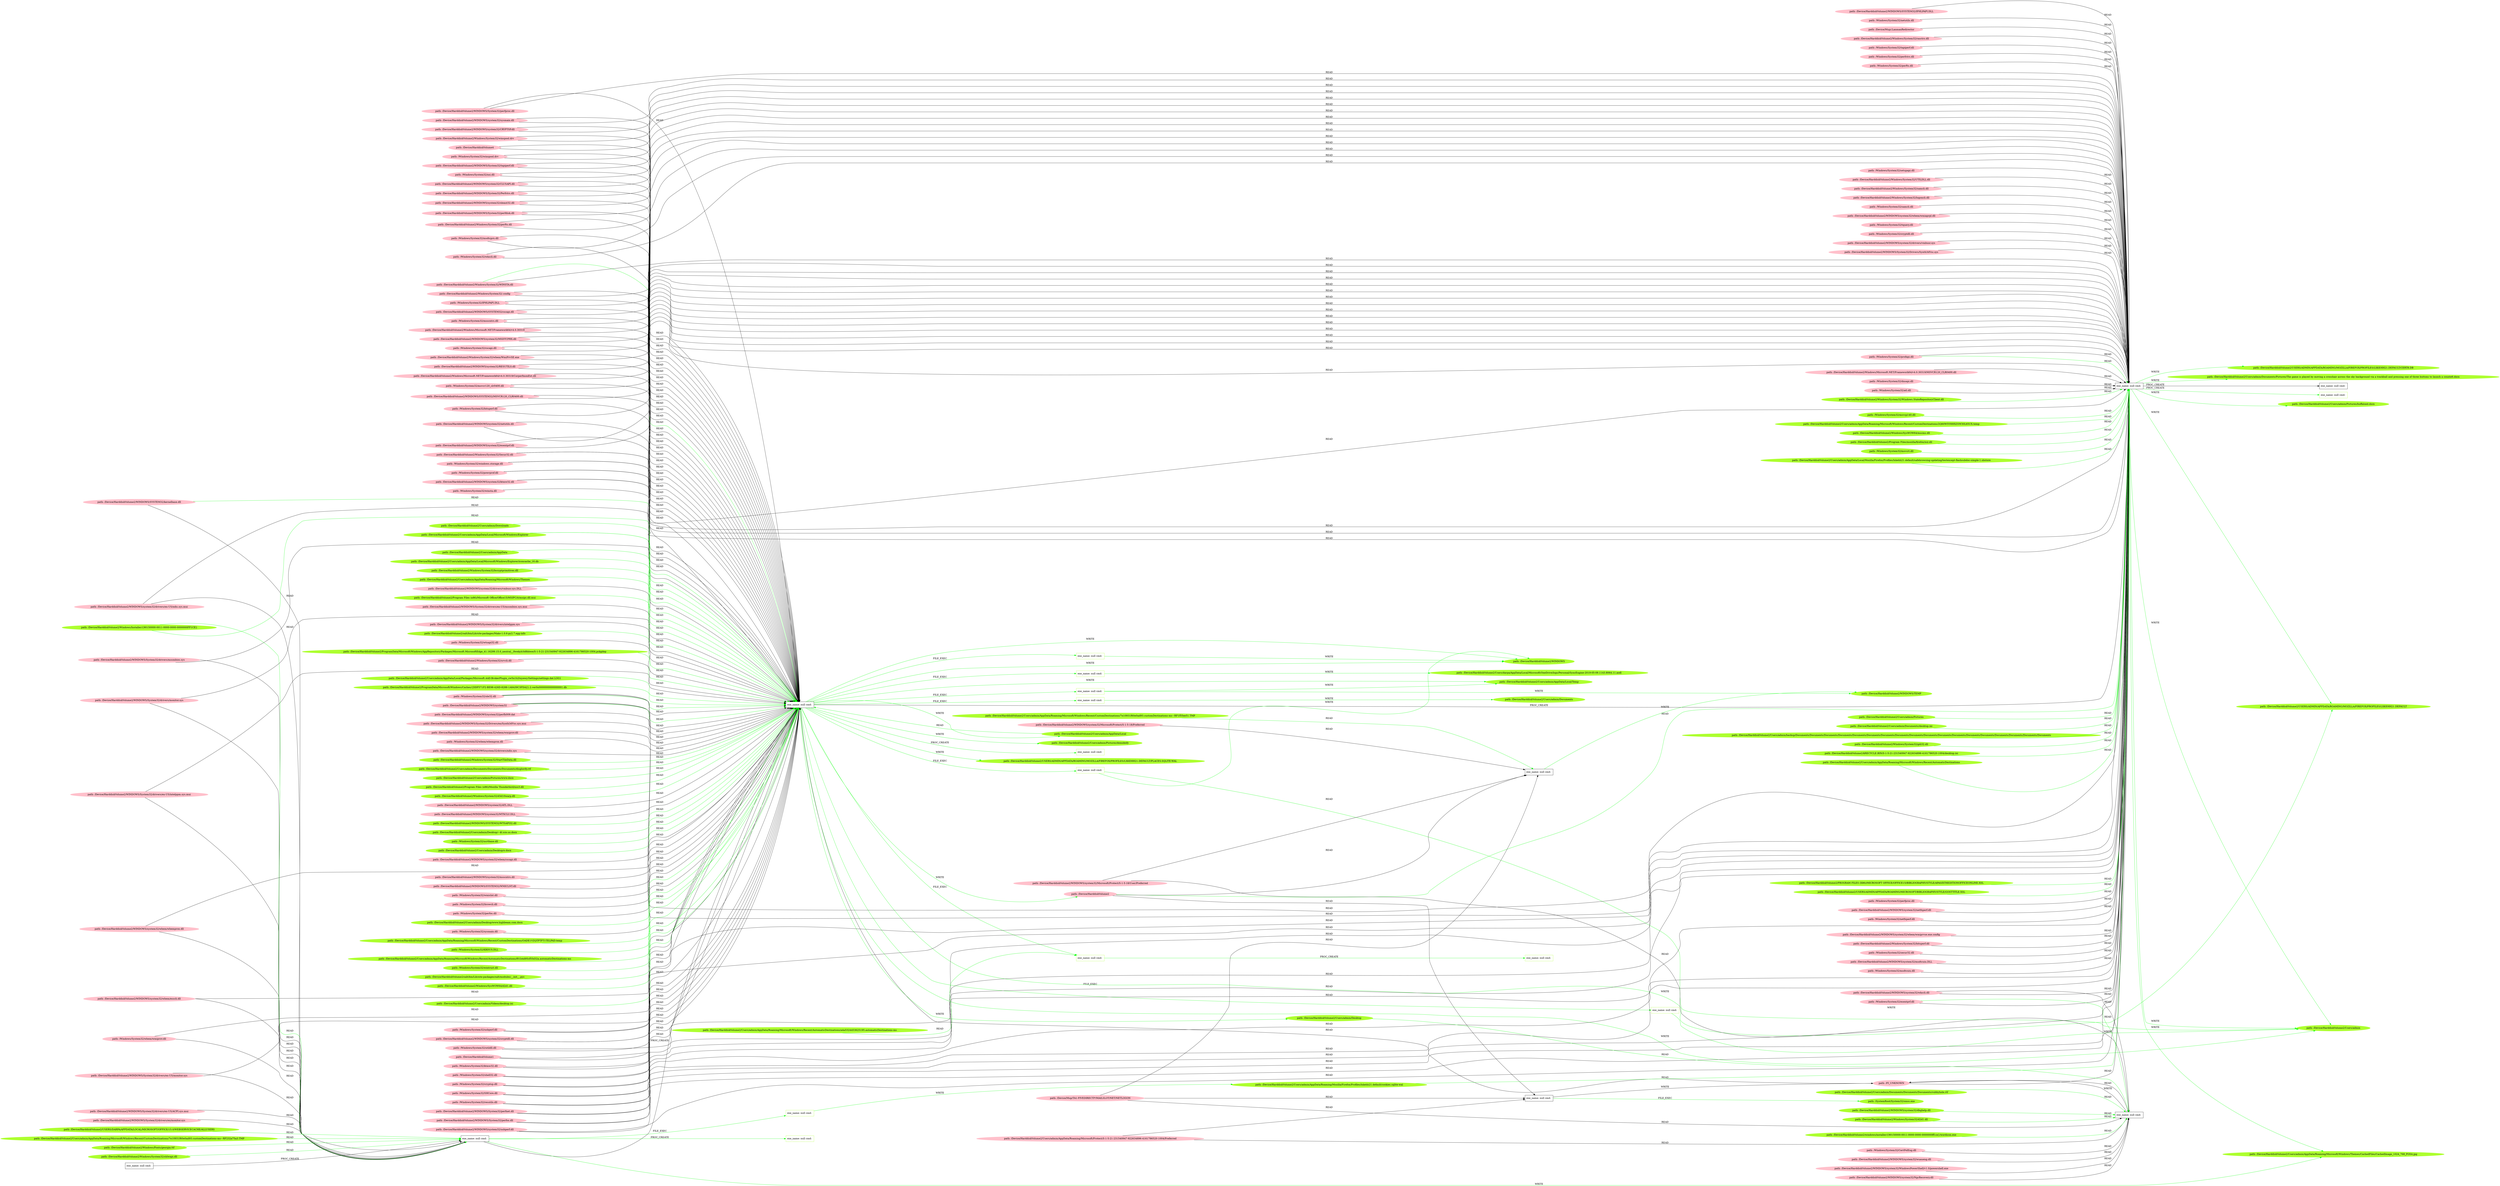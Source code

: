 digraph {
	rankdir=LR
	144 [label="exe_name: null cmd: " color=black shape=box style=solid]
	429 [label="exe_name: null cmd: " color=greenyellow shape=box style=solid]
	144 -> 429 [label=FILE_EXEC color=green]
	28 [label="exe_name: null cmd: " color=black shape=box style=solid]
	435 [label="exe_name: null cmd: " color=greenyellow shape=box style=solid]
	28 -> 435 [label=FILE_EXEC color=green]
	28 [label="exe_name: null cmd: " color=black shape=box style=solid]
	438 [label="exe_name: null cmd: " color=greenyellow shape=box style=solid]
	28 -> 438 [label=FILE_EXEC color=green]
	28 [label="exe_name: null cmd: " color=black shape=box style=solid]
	459 [label="exe_name: null cmd: " color=greenyellow shape=box style=solid]
	28 -> 459 [label=FILE_EXEC color=green]
	28 [label="exe_name: null cmd: " color=black shape=box style=solid]
	462 [label="exe_name: null cmd: " color=greenyellow shape=box style=solid]
	28 -> 462 [label=FILE_EXEC color=green]
	28 [label="exe_name: null cmd: " color=black shape=box style=solid]
	466 [label="exe_name: null cmd: " color=greenyellow shape=box style=solid]
	28 -> 466 [label=FILE_EXEC color=green]
	28 [label="exe_name: null cmd: " color=black shape=box style=solid]
	480 [label="exe_name: null cmd: " color=greenyellow shape=box style=solid]
	28 -> 480 [label=FILE_EXEC color=green]
	28 [label="exe_name: null cmd: " color=black shape=box style=solid]
	495 [label="exe_name: null cmd: " color=greenyellow shape=box style=solid]
	28 -> 495 [label=FILE_EXEC color=green]
	366 [label="path: /Device/HarddiskVolume2" color=pink shape=oval style=filled]
	0 [label="exe_name: null cmd: " color=black shape=box style=solid]
	366 -> 0 [label=READ color=green]
	144 [label="exe_name: null cmd: " color=black shape=box style=solid]
	431 [label="path: /Device/HarddiskVolume2/Users/admin/AppData/Roaming/Microsoft/Windows/Themes/CachedFiles/CachedImage_1024_768_POS4.jpg" color=greenyellow shape=oval style=filled]
	144 -> 431 [label=WRITE color=green]
	473 [label="path: /Device/HarddiskVolume2/Users/admin/Videos/desktop.ini" color=greenyellow shape=oval style=filled]
	28 [label="exe_name: null cmd: " color=black shape=box style=solid]
	473 -> 28 [label=READ color=green]
	516 [label="path: /Device/HarddiskVolume2/Users/admin/Pictures" color=greenyellow shape=oval style=filled]
	0 [label="exe_name: null cmd: " color=black shape=box style=solid]
	516 -> 0 [label=READ color=green]
	504 [label="path: /Device/HarddiskVolume2/Users/admin/Documents/desktop.ini" color=greenyellow shape=oval style=filled]
	0 [label="exe_name: null cmd: " color=black shape=box style=solid]
	504 -> 0 [label=READ color=green]
	366 [label="path: /Device/HarddiskVolume2" color=pink shape=oval style=filled]
	129 [label="exe_name: null cmd: " color=black shape=box style=solid]
	366 -> 129 [label=READ color=black]
	432 [label="path: /Device/HarddiskVolume2/Windows/System32/shlwapi.dll" color=greenyellow shape=oval style=filled]
	144 [label="exe_name: null cmd: " color=black shape=box style=solid]
	432 -> 144 [label=READ color=green]
	421 [label="path: /Device/HarddiskVolume2/WINDOWS/system32/dbghelp.dll" color=greenyellow shape=oval style=filled]
	139 [label="exe_name: null cmd: " color=black shape=box style=solid]
	421 -> 139 [label=READ color=green]
	55 [label="exe_name: null cmd: " color=black shape=box style=solid]
	144 [label="exe_name: null cmd: " color=black shape=box style=solid]
	55 -> 144 [label=PROC_CREATE color=black]
	346 [label="path: /Device/HarddiskVolume2/WINDOWS/system32/Microsoft/Protect/S-1-5-18/User/Preferred" color=pink shape=oval style=filled]
	139 [label="exe_name: null cmd: " color=black shape=box style=solid]
	346 -> 139 [label=READ color=black]
	181 [label="path: /Windows/System32/wbem/wmiprov.dll" color=pink shape=oval style=filled]
	144 [label="exe_name: null cmd: " color=black shape=box style=solid]
	181 -> 144 [label=READ color=black]
	187 [label="path: /Device/HarddiskVolume2/WINDOWS/system32/wbem/wbemprox.dll" color=pink shape=oval style=filled]
	144 [label="exe_name: null cmd: " color=black shape=box style=solid]
	187 -> 144 [label=READ color=black]
	282 [label="path: /Device/HarddiskVolume2/WINDOWS/SYSTEM32/kernelbase.dll" color=pink shape=oval style=filled]
	144 [label="exe_name: null cmd: " color=black shape=box style=solid]
	282 -> 144 [label=READ color=black]
	251 [label="path: /Device/HarddiskVolume2/WINDOWS/System32/drivers/en-US/ACPI.sys.mui" color=pink shape=oval style=filled]
	144 [label="exe_name: null cmd: " color=black shape=box style=solid]
	251 -> 144 [label=READ color=black]
	257 [label="path: /Device/HarddiskVolume2/WINDOWS/System32/drivers/mssmbios.sys" color=pink shape=oval style=filled]
	144 [label="exe_name: null cmd: " color=black shape=box style=solid]
	257 -> 144 [label=READ color=black]
	405 [label="path: /Device/HarddiskVolume2/WINDOWS/system32/drivers/en-US/ndis.sys.mui" color=pink shape=oval style=filled]
	144 [label="exe_name: null cmd: " color=black shape=box style=solid]
	405 -> 144 [label=READ color=black]
	247 [label="path: /Device/HarddiskVolume2/WINDOWS/System32/drivers/en-US/intelppm.sys.mui" color=pink shape=oval style=filled]
	144 [label="exe_name: null cmd: " color=black shape=box style=solid]
	247 -> 144 [label=READ color=black]
	225 [label="path: /Device/HarddiskVolume2/WINDOWS/System32/drivers/en-US/monitor.sys" color=pink shape=oval style=filled]
	144 [label="exe_name: null cmd: " color=black shape=box style=solid]
	225 -> 144 [label=READ color=black]
	233 [label="path: /Device/HarddiskVolume2/WINDOWS/System32/drivers/en/monitor.sys" color=pink shape=oval style=filled]
	144 [label="exe_name: null cmd: " color=black shape=box style=solid]
	233 -> 144 [label=READ color=black]
	392 [label="path: /Device/HarddiskVolume2/WINDOWS/System32/drivers/monitor.sys" color=pink shape=oval style=filled]
	144 [label="exe_name: null cmd: " color=black shape=box style=solid]
	392 -> 144 [label=READ color=black]
	476 [label="path: /Device/HarddiskVolume2/Users/admin/Downloads" color=greenyellow shape=oval style=filled]
	28 [label="exe_name: null cmd: " color=black shape=box style=solid]
	476 -> 28 [label=READ color=green]
	503 [label="path: /Device/HarddiskVolume2/Users/admin/backup/Documents/Documents/Documents/Documents/Documents/Documents/Documents/Documents/Documents/Documents/Documents/Documents/Documents/Documents/Documents/Documents/Documents/Documents" color=greenyellow shape=oval style=filled]
	0 [label="exe_name: null cmd: " color=black shape=box style=solid]
	503 -> 0 [label=READ color=green]
	346 [label="path: /Device/HarddiskVolume2/WINDOWS/system32/Microsoft/Protect/S-1-5-18/User/Preferred" color=pink shape=oval style=filled]
	142 [label="exe_name: null cmd: " color=black shape=box style=solid]
	346 -> 142 [label=READ color=black]
	498 [label="path: /Device/HarddiskVolume2/Windows/System32/gdi32.dll" color=greenyellow shape=oval style=filled]
	0 [label="exe_name: null cmd: " color=black shape=box style=solid]
	498 -> 0 [label=READ color=green]
	310 [label="path: /Device/HarddiskVolume2/Windows/System32/WINSTA.dll" color=pink shape=oval style=filled]
	28 [label="exe_name: null cmd: " color=black shape=box style=solid]
	310 -> 28 [label=READ color=green]
	479 [label="path: /Device/HarddiskVolume2/Users/admin/AppData/Local/Microsoft/Windows/Explorer" color=greenyellow shape=oval style=filled]
	28 [label="exe_name: null cmd: " color=black shape=box style=solid]
	479 -> 28 [label=READ color=green]
	54 [label="path: /Device/HarddiskVolume2/WINDOWS/system32/Microsoft/Protect/S-1-5-18/Preferred" color=pink shape=oval style=filled]
	142 [label="exe_name: null cmd: " color=black shape=box style=solid]
	54 -> 142 [label=READ color=black]
	399 [label="path: /Device/HarddiskVolume2/WINDOWS/system32/wbem/esscli.dll" color=pink shape=oval style=filled]
	144 [label="exe_name: null cmd: " color=black shape=box style=solid]
	399 -> 144 [label=READ color=black]
	340 [label="path: /Device/HarddiskVolume2/Users/admin/AppData/Roaming/Microsoft/Protect/S-1-5-21-231540947-922634896-4161786520-1004/Preferred" color=pink shape=oval style=filled]
	139 [label="exe_name: null cmd: " color=black shape=box style=solid]
	340 -> 139 [label=READ color=black]
	442 [label="path: /Device/HarddiskVolume2/Users/admin/AppData/Local" color=greenyellow shape=oval style=filled]
	28 [label="exe_name: null cmd: " color=black shape=box style=solid]
	442 -> 28 [label=READ color=green]
	487 [label="path: /Device/HarddiskVolume2/Users/admin/AppData" color=greenyellow shape=oval style=filled]
	28 [label="exe_name: null cmd: " color=black shape=box style=solid]
	487 -> 28 [label=READ color=green]
	51 [label="path: /Windows/System32/CertPolEng.dll" color=pink shape=oval style=filled]
	139 [label="exe_name: null cmd: " color=black shape=box style=solid]
	51 -> 139 [label=READ color=black]
	36 [label="path: /Device/HarddiskVolume2/WINDOWS/system32/wuaueng.dll" color=pink shape=oval style=filled]
	139 [label="exe_name: null cmd: " color=black shape=box style=solid]
	36 -> 139 [label=READ color=black]
	83 [label="path: /Device/HarddiskVolume2/WINDOWS/system32/WindowsPowerShell/v1.0/powershell.exe" color=pink shape=oval style=filled]
	139 [label="exe_name: null cmd: " color=black shape=box style=solid]
	83 -> 139 [label=READ color=black]
	33 [label="path: /Device/HarddiskVolume2/WINDOWS/system32/NgcRecovery.dll" color=pink shape=oval style=filled]
	139 [label="exe_name: null cmd: " color=black shape=box style=solid]
	33 -> 139 [label=READ color=black]
	394 [label="path: /Device/HarddiskVolume2/WINDOWS/system32/wkscli.dll" color=pink shape=oval style=filled]
	139 [label="exe_name: null cmd: " color=black shape=box style=solid]
	394 -> 139 [label=READ color=black]
	139 [label="exe_name: null cmd: " color=black shape=box style=solid]
	359 [label="path: /FI_UNKNOWN" color=pink shape=oval style=filled]
	139 -> 359 [label=WRITE color=black]
	354 [label="path: /Device/Mup/TA1-FIVEDIRECTI*/MAILSLOT/NET/NETLOGON" color=pink shape=oval style=filled]
	139 [label="exe_name: null cmd: " color=black shape=box style=solid]
	354 -> 139 [label=READ color=black]
	479 [label="path: /Device/HarddiskVolume2/Users/admin/AppData/Local/Microsoft/Windows/Explorer" color=greenyellow shape=oval style=filled]
	28 [label="exe_name: null cmd: " color=black shape=box style=solid]
	479 -> 28 [label=READ color=green]
	475 [label="path: /Device/HarddiskVolume2/Users/admin/AppData/Local/Microsoft/Windows/Explorer/iconcache_16.db" color=greenyellow shape=oval style=filled]
	28 [label="exe_name: null cmd: " color=black shape=box style=solid]
	475 -> 28 [label=READ color=green]
	359 [label="path: /FI_UNKNOWN" color=pink shape=oval style=filled]
	139 [label="exe_name: null cmd: " color=black shape=box style=solid]
	359 -> 139 [label=READ color=black]
	448 [label="path: /Device/HarddiskVolume2/Windows/System32/bcryptprimitives.dll" color=greenyellow shape=oval style=filled]
	28 [label="exe_name: null cmd: " color=black shape=box style=solid]
	448 -> 28 [label=READ color=green]
	144 [label="exe_name: null cmd: " color=black shape=box style=solid]
	28 [label="exe_name: null cmd: " color=black shape=box style=solid]
	144 -> 28 [label=PROC_CREATE color=black]
	366 [label="path: /Device/HarddiskVolume2" color=pink shape=oval style=filled]
	142 [label="exe_name: null cmd: " color=black shape=box style=solid]
	366 -> 142 [label=READ color=black]
	509 [label="path: /Device/HarddiskVolume2/$RECYCLE.BIN/S-1-5-21-231540947-922634896-4161786520-1004/desktop.ini" color=greenyellow shape=oval style=filled]
	0 [label="exe_name: null cmd: " color=black shape=box style=solid]
	509 -> 0 [label=READ color=green]
	340 [label="path: /Device/HarddiskVolume2/Users/admin/AppData/Roaming/Microsoft/Protect/S-1-5-21-231540947-922634896-4161786520-1004/Preferred" color=pink shape=oval style=filled]
	129 [label="exe_name: null cmd: " color=black shape=box style=solid]
	340 -> 129 [label=READ color=black]
	282 [label="path: /Device/HarddiskVolume2/WINDOWS/SYSTEM32/kernelbase.dll" color=pink shape=oval style=filled]
	28 [label="exe_name: null cmd: " color=black shape=box style=solid]
	282 -> 28 [label=READ color=green]
	455 [label="path: /Device/HarddiskVolume2/Users/admin/AppData/Roaming/Microsoft/Windows/Themes" color=greenyellow shape=oval style=filled]
	28 [label="exe_name: null cmd: " color=black shape=box style=solid]
	455 -> 28 [label=READ color=green]
	510 [label="path: /Device/HarddiskVolume2/Users/admin/AppData/Roaming/Microsoft/Windows/Recent/AutomaticDestinations" color=greenyellow shape=oval style=filled]
	0 [label="exe_name: null cmd: " color=black shape=box style=solid]
	510 -> 0 [label=READ color=green]
	0 [label="exe_name: null cmd: " color=black shape=box style=solid]
	431 [label="path: /Device/HarddiskVolume2/Users/admin/AppData/Roaming/Microsoft/Windows/Themes/CachedFiles/CachedImage_1024_768_POS4.jpg" color=greenyellow shape=oval style=filled]
	0 -> 431 [label=WRITE color=green]
	354 [label="path: /Device/Mup/TA1-FIVEDIRECTI*/MAILSLOT/NET/NETLOGON" color=pink shape=oval style=filled]
	142 [label="exe_name: null cmd: " color=black shape=box style=solid]
	354 -> 142 [label=READ color=black]
	171 [label="path: /Device/HarddiskVolume2/WINDOWS/system32/drivers/vmbusr.sys.DLL" color=pink shape=oval style=filled]
	28 [label="exe_name: null cmd: " color=black shape=box style=solid]
	171 -> 28 [label=READ color=black]
	197 [label="path: /Device/HarddiskVolume2/WINDOWS/system32" color=pink shape=oval style=filled]
	28 [label="exe_name: null cmd: " color=black shape=box style=solid]
	197 -> 28 [label=READ color=black]
	204 [label="path: /Device/HarddiskVolume2/WINDOWS/system32/perfh009.dat" color=pink shape=oval style=filled]
	28 [label="exe_name: null cmd: " color=black shape=box style=solid]
	204 -> 28 [label=READ color=black]
	333 [label="path: /Device/HarddiskVolume2/WINDOWS/System32/Drivers/en/Synth3dVsc.sys.mui" color=pink shape=oval style=filled]
	28 [label="exe_name: null cmd: " color=black shape=box style=solid]
	333 -> 28 [label=READ color=black]
	375 [label="path: /Device/HarddiskVolume2/Windows/System32/.config" color=pink shape=oval style=filled]
	28 [label="exe_name: null cmd: " color=black shape=box style=solid]
	375 -> 28 [label=READ color=black]
	211 [label="path: /Device/HarddiskVolume2/Windows/Microsoft.NET/Framework64/v4.0.30319" color=pink shape=oval style=filled]
	28 [label="exe_name: null cmd: " color=black shape=box style=solid]
	211 -> 28 [label=READ color=black]
	312 [label="path: /Device/HarddiskVolume2/Windows/System32/wbem/WmiPrvSE.exe" color=pink shape=oval style=filled]
	28 [label="exe_name: null cmd: " color=black shape=box style=solid]
	312 -> 28 [label=READ color=black]
	288 [label="path: /Device/HarddiskVolume2/Windows/Microsoft.NET/Framework64/v4.0.30319/CorperfmonExt.dll" color=pink shape=oval style=filled]
	28 [label="exe_name: null cmd: " color=black shape=box style=solid]
	288 -> 28 [label=READ color=black]
	195 [label="path: /Windows/System32/msvcr120_clr0400.dll" color=pink shape=oval style=filled]
	28 [label="exe_name: null cmd: " color=black shape=box style=solid]
	195 -> 28 [label=READ color=black]
	269 [label="path: /Device/HarddiskVolume2/WINDOWS/SYSTEM32/MSVCR120_CLR0400.dll" color=pink shape=oval style=filled]
	28 [label="exe_name: null cmd: " color=black shape=box style=solid]
	269 -> 28 [label=READ color=black]
	122 [label="path: /Windows/System32/wtsapi32.dll" color=pink shape=oval style=filled]
	28 [label="exe_name: null cmd: " color=black shape=box style=solid]
	122 -> 28 [label=READ color=black]
	167 [label="path: /Windows/System32/bitsperf.dll" color=pink shape=oval style=filled]
	28 [label="exe_name: null cmd: " color=black shape=box style=solid]
	167 -> 28 [label=READ color=black]
	306 [label="path: /Device/HarddiskVolume2/WINDOWS/system32/esentprf.dll" color=pink shape=oval style=filled]
	28 [label="exe_name: null cmd: " color=black shape=box style=solid]
	306 -> 28 [label=READ color=black]
	191 [label="path: /Device/HarddiskVolume2/Windows/System32/Secur32.dll" color=pink shape=oval style=filled]
	28 [label="exe_name: null cmd: " color=black shape=box style=solid]
	191 -> 28 [label=READ color=black]
	163 [label="path: /Windows/System32/windows.storage.dll" color=pink shape=oval style=filled]
	28 [label="exe_name: null cmd: " color=black shape=box style=solid]
	163 -> 28 [label=READ color=black]
	169 [label="path: /Windows/System32/powrprof.dll" color=pink shape=oval style=filled]
	28 [label="exe_name: null cmd: " color=black shape=box style=solid]
	169 -> 28 [label=READ color=black]
	284 [label="path: /Windows/System32/ole32.dll" color=pink shape=oval style=filled]
	28 [label="exe_name: null cmd: " color=black shape=box style=solid]
	284 -> 28 [label=READ color=green]
	284 [label="path: /Windows/System32/ole32.dll" color=pink shape=oval style=filled]
	28 [label="exe_name: null cmd: " color=black shape=box style=solid]
	284 -> 28 [label=READ color=black]
	316 [label="path: /Windows/System32/shell32.dll" color=pink shape=oval style=filled]
	28 [label="exe_name: null cmd: " color=black shape=box style=solid]
	316 -> 28 [label=READ color=black]
	328 [label="path: /Windows/System32/SHCore.dll" color=pink shape=oval style=filled]
	28 [label="exe_name: null cmd: " color=black shape=box style=solid]
	328 -> 28 [label=READ color=black]
	231 [label="path: /Windows/System32/nsi.dll" color=pink shape=oval style=filled]
	28 [label="exe_name: null cmd: " color=black shape=box style=solid]
	231 -> 28 [label=READ color=black]
	153 [label="path: /Windows/System32/msdtcprx.dll" color=pink shape=oval style=filled]
	28 [label="exe_name: null cmd: " color=black shape=box style=solid]
	153 -> 28 [label=READ color=black]
	205 [label="path: /Device/HarddiskVolume2/WINDOWS/system32/MSDTCPRX.dll" color=pink shape=oval style=filled]
	28 [label="exe_name: null cmd: " color=black shape=box style=solid]
	205 -> 28 [label=READ color=black]
	229 [label="path: /Device/HarddiskVolume2/WINDOWS/system32/ATL.DLL" color=pink shape=oval style=filled]
	28 [label="exe_name: null cmd: " color=black shape=box style=solid]
	229 -> 28 [label=READ color=black]
	199 [label="path: /Device/HarddiskVolume2/WINDOWS/system32/MTXCLU.DLL" color=pink shape=oval style=filled]
	28 [label="exe_name: null cmd: " color=black shape=box style=solid]
	199 -> 28 [label=READ color=black]
	302 [label="path: /Device/HarddiskVolume2/WINDOWS/system32/CLUSAPI.dll" color=pink shape=oval style=filled]
	28 [label="exe_name: null cmd: " color=black shape=box style=solid]
	302 -> 28 [label=READ color=black]
	201 [label="path: /Device/HarddiskVolume2/WINDOWS/system32/RESUTILS.dll" color=pink shape=oval style=filled]
	28 [label="exe_name: null cmd: " color=black shape=box style=solid]
	201 -> 28 [label=READ color=black]
	217 [label="path: /Device/HarddiskVolume2/WINDOWS/system32/ktmw32.dll" color=pink shape=oval style=filled]
	28 [label="exe_name: null cmd: " color=black shape=box style=solid]
	217 -> 28 [label=READ color=black]
	219 [label="path: /Windows/System32/resutils.dll" color=pink shape=oval style=filled]
	28 [label="exe_name: null cmd: " color=black shape=box style=solid]
	219 -> 28 [label=READ color=black]
	267 [label="path: /Windows/System32/ktmw32.dll" color=pink shape=oval style=filled]
	28 [label="exe_name: null cmd: " color=black shape=box style=solid]
	267 -> 28 [label=READ color=black]
	209 [label="path: /Windows/System32/cryptsp.dll" color=pink shape=oval style=filled]
	28 [label="exe_name: null cmd: " color=black shape=box style=solid]
	209 -> 28 [label=READ color=black]
	261 [label="path: /Device/HarddiskVolume2/WINDOWS/system32/CRYPTSP.dll" color=pink shape=oval style=filled]
	28 [label="exe_name: null cmd: " color=black shape=box style=solid]
	261 -> 28 [label=READ color=black]
	175 [label="path: /Windows/System32/IPHLPAPI.DLL" color=pink shape=oval style=filled]
	28 [label="exe_name: null cmd: " color=black shape=box style=solid]
	175 -> 28 [label=READ color=black]
	177 [label="path: /Device/HarddiskVolume2/WINDOWS/system32/oleaut32.dll" color=pink shape=oval style=filled]
	28 [label="exe_name: null cmd: " color=black shape=box style=solid]
	177 -> 28 [label=READ color=black]
	381 [label="path: /Windows/System32/wkscli.dll" color=pink shape=oval style=filled]
	28 [label="exe_name: null cmd: " color=black shape=box style=solid]
	381 -> 28 [label=READ color=black]
	157 [label="path: /Device/HarddiskVolume2/WINDOWS/SYSTEM32/cscapi.dll" color=pink shape=oval style=filled]
	28 [label="exe_name: null cmd: " color=black shape=box style=solid]
	157 -> 28 [label=READ color=black]
	371 [label="path: /Windows/System32/cscapi.dll" color=pink shape=oval style=filled]
	28 [label="exe_name: null cmd: " color=black shape=box style=solid]
	371 -> 28 [label=READ color=black]
	411 [label="path: /Device/HarddiskVolume2/WINDOWS/system32/wbem/cscapi.dll" color=pink shape=oval style=filled]
	28 [label="exe_name: null cmd: " color=black shape=box style=solid]
	411 -> 28 [label=READ color=black]
	185 [label="path: /Device/HarddiskVolume2/WINDOWS/system32/netutils.dll" color=pink shape=oval style=filled]
	28 [label="exe_name: null cmd: " color=black shape=box style=solid]
	185 -> 28 [label=READ color=black]
	213 [label="path: /Device/HarddiskVolume2/WINDOWS/system32/msscntrs.dll" color=pink shape=oval style=filled]
	28 [label="exe_name: null cmd: " color=black shape=box style=solid]
	213 -> 28 [label=READ color=black]
	413 [label="path: /Windows/System32/msscntrs.dll" color=pink shape=oval style=filled]
	28 [label="exe_name: null cmd: " color=black shape=box style=solid]
	413 -> 28 [label=READ color=black]
	78 [label="path: /Device/HarddiskVolume2/WINDOWS/SYSTEM32/WMICLNT.dll" color=pink shape=oval style=filled]
	28 [label="exe_name: null cmd: " color=black shape=box style=solid]
	78 -> 28 [label=READ color=black]
	349 [label="path: /Device/HarddiskVolume2/WINDOWS/System32/perfdisk.dll" color=pink shape=oval style=filled]
	28 [label="exe_name: null cmd: " color=black shape=box style=solid]
	349 -> 28 [label=READ color=black]
	45 [label="path: /Windows/System32/wmiclnt.dll" color=pink shape=oval style=filled]
	28 [label="exe_name: null cmd: " color=black shape=box style=solid]
	45 -> 28 [label=READ color=black]
	165 [label="path: /Device/HarddiskVolume1" color=pink shape=oval style=filled]
	28 [label="exe_name: null cmd: " color=black shape=box style=solid]
	165 -> 28 [label=READ color=black]
	215 [label="path: /Device/HarddiskVolume4" color=pink shape=oval style=filled]
	28 [label="exe_name: null cmd: " color=black shape=box style=solid]
	215 -> 28 [label=READ color=black]
	155 [label="path: /Device/HarddiskVolume2/WINDOWS/System32/perfnet.dll" color=pink shape=oval style=filled]
	28 [label="exe_name: null cmd: " color=black shape=box style=solid]
	155 -> 28 [label=READ color=black]
	359 [label="path: /FI_UNKNOWN" color=pink shape=oval style=filled]
	28 [label="exe_name: null cmd: " color=black shape=box style=solid]
	359 -> 28 [label=READ color=black]
	239 [label="path: /Windows/System32/browcli.dll" color=pink shape=oval style=filled]
	28 [label="exe_name: null cmd: " color=black shape=box style=solid]
	239 -> 28 [label=READ color=black]
	298 [label="path: /Device/HarddiskVolume2/WINDOWS/System32/perfos.dll" color=pink shape=oval style=filled]
	28 [label="exe_name: null cmd: " color=black shape=box style=solid]
	298 -> 28 [label=READ color=black]
	300 [label="path: /Windows/System32/perfos.dll" color=pink shape=oval style=filled]
	28 [label="exe_name: null cmd: " color=black shape=box style=solid]
	300 -> 28 [label=READ color=black]
	221 [label="path: /Device/HarddiskVolume2/WINDOWS/System32/perfproc.dll" color=pink shape=oval style=filled]
	28 [label="exe_name: null cmd: " color=black shape=box style=solid]
	221 -> 28 [label=READ color=black]
	174 [label="path: /Windows/System32/sysmain.dll" color=pink shape=oval style=filled]
	28 [label="exe_name: null cmd: " color=black shape=box style=solid]
	174 -> 28 [label=READ color=black]
	179 [label="path: /Device/HarddiskVolume2/WINDOWS/system32/sysmain.dll" color=pink shape=oval style=filled]
	28 [label="exe_name: null cmd: " color=black shape=box style=solid]
	179 -> 28 [label=READ color=black]
	223 [label="path: /Device/HarddiskVolume2/Windows/System32/winspool.drv" color=pink shape=oval style=filled]
	28 [label="exe_name: null cmd: " color=black shape=box style=solid]
	223 -> 28 [label=READ color=black]
	245 [label="path: /Windows/System32/winspool.drv" color=pink shape=oval style=filled]
	28 [label="exe_name: null cmd: " color=black shape=box style=solid]
	245 -> 28 [label=READ color=black]
	403 [label="path: /Device/HarddiskVolume2/WINDOWS/System32/tapiperf.dll" color=pink shape=oval style=filled]
	28 [label="exe_name: null cmd: " color=black shape=box style=solid]
	403 -> 28 [label=READ color=black]
	304 [label="path: /Device/HarddiskVolume2/WINDOWS/System32/Perfctrs.dll" color=pink shape=oval style=filled]
	28 [label="exe_name: null cmd: " color=black shape=box style=solid]
	304 -> 28 [label=READ color=black]
	377 [label="path: /Device/HarddiskVolume2/Windows/System32/perfts.dll" color=pink shape=oval style=filled]
	28 [label="exe_name: null cmd: " color=black shape=box style=solid]
	377 -> 28 [label=READ color=black]
	291 [label="path: /Windows/System32/winsta.dll" color=pink shape=oval style=filled]
	28 [label="exe_name: null cmd: " color=black shape=box style=solid]
	291 -> 28 [label=READ color=black]
	275 [label="path: /Device/HarddiskVolume2/WINDOWS/system32/usbperf.dll" color=pink shape=oval style=filled]
	28 [label="exe_name: null cmd: " color=black shape=box style=solid]
	275 -> 28 [label=READ color=black]
	336 [label="path: /Windows/System32/usbperf.dll" color=pink shape=oval style=filled]
	28 [label="exe_name: null cmd: " color=black shape=box style=solid]
	336 -> 28 [label=READ color=black]
	401 [label="path: /Device/HarddiskVolume2/WINDOWS/system32/cryptdll.dll" color=pink shape=oval style=filled]
	28 [label="exe_name: null cmd: " color=black shape=box style=solid]
	401 -> 28 [label=READ color=black]
	477 [label="path: /Device/HarddiskVolume2/Program Files (x86)/Microsoft Office/Office15/MSIPC/it/msipc.dll.mui" color=greenyellow shape=oval style=filled]
	28 [label="exe_name: null cmd: " color=black shape=box style=solid]
	477 -> 28 [label=READ color=green]
	515 [label="path: /Device/HarddiskVolume2/PROGRAM FILES (X86)/MICROSOFT OFFICE/OFFICE15/BIBLIOGRAPHY/STYLE/APASIXTHEDITIONOFFICEONLINE.XSL" color=greenyellow shape=oval style=filled]
	0 [label="exe_name: null cmd: " color=black shape=box style=solid]
	515 -> 0 [label=READ color=green]
	520 [label="path: /Device/HarddiskVolume2/USERS/ADMIN/APPDATA/ROAMING/MICROSOFT/BIBLIOGRAPHY/STYLE/GOSTTITLE.XSL" color=greenyellow shape=oval style=filled]
	0 [label="exe_name: null cmd: " color=black shape=box style=solid]
	520 -> 0 [label=READ color=green]
	422 [label="path: /Device/HarddiskVolume2/Users/admin/Desktop" color=greenyellow shape=oval style=filled]
	139 [label="exe_name: null cmd: " color=black shape=box style=solid]
	422 -> 139 [label=READ color=green]
	129 [label="exe_name: null cmd: " color=black shape=box style=solid]
	359 [label="path: /FI_UNKNOWN" color=pink shape=oval style=filled]
	129 -> 359 [label=WRITE color=black]
	354 [label="path: /Device/Mup/TA1-FIVEDIRECTI*/MAILSLOT/NET/NETLOGON" color=pink shape=oval style=filled]
	129 [label="exe_name: null cmd: " color=black shape=box style=solid]
	354 -> 129 [label=READ color=black]
	181 [label="path: /Windows/System32/wbem/wmiprov.dll" color=pink shape=oval style=filled]
	28 [label="exe_name: null cmd: " color=black shape=box style=solid]
	181 -> 28 [label=READ color=black]
	409 [label="path: /Device/HarddiskVolume2/WINDOWS/system32/wbem/wmiprov.dll" color=pink shape=oval style=filled]
	28 [label="exe_name: null cmd: " color=black shape=box style=solid]
	409 -> 28 [label=READ color=black]
	399 [label="path: /Device/HarddiskVolume2/WINDOWS/system32/wbem/esscli.dll" color=pink shape=oval style=filled]
	28 [label="exe_name: null cmd: " color=black shape=box style=solid]
	399 -> 28 [label=READ color=black]
	187 [label="path: /Device/HarddiskVolume2/WINDOWS/system32/wbem/wbemprox.dll" color=pink shape=oval style=filled]
	28 [label="exe_name: null cmd: " color=black shape=box style=solid]
	187 -> 28 [label=READ color=black]
	255 [label="path: /Windows/System32/wbem/wbemprox.dll" color=pink shape=oval style=filled]
	28 [label="exe_name: null cmd: " color=black shape=box style=solid]
	255 -> 28 [label=READ color=black]
	194 [label="path: /Device/HarddiskVolume2/WINDOWS/system32/drivers/ndis.sys" color=pink shape=oval style=filled]
	28 [label="exe_name: null cmd: " color=black shape=box style=solid]
	194 -> 28 [label=READ color=black]
	257 [label="path: /Device/HarddiskVolume2/WINDOWS/System32/drivers/mssmbios.sys" color=pink shape=oval style=filled]
	28 [label="exe_name: null cmd: " color=black shape=box style=solid]
	257 -> 28 [label=READ color=black]
	338 [label="path: /Device/HarddiskVolume2/WINDOWS/System32/drivers/en-US/mssmbios.sys.mui" color=pink shape=oval style=filled]
	28 [label="exe_name: null cmd: " color=black shape=box style=solid]
	338 -> 28 [label=READ color=black]
	405 [label="path: /Device/HarddiskVolume2/WINDOWS/system32/drivers/en-US/ndis.sys.mui" color=pink shape=oval style=filled]
	28 [label="exe_name: null cmd: " color=black shape=box style=solid]
	405 -> 28 [label=READ color=black]
	225 [label="path: /Device/HarddiskVolume2/WINDOWS/System32/drivers/en-US/monitor.sys" color=pink shape=oval style=filled]
	28 [label="exe_name: null cmd: " color=black shape=box style=solid]
	225 -> 28 [label=READ color=black]
	247 [label="path: /Device/HarddiskVolume2/WINDOWS/System32/drivers/en-US/intelppm.sys.mui" color=pink shape=oval style=filled]
	28 [label="exe_name: null cmd: " color=black shape=box style=solid]
	247 -> 28 [label=READ color=black]
	392 [label="path: /Device/HarddiskVolume2/WINDOWS/System32/drivers/monitor.sys" color=pink shape=oval style=filled]
	28 [label="exe_name: null cmd: " color=black shape=box style=solid]
	392 -> 28 [label=READ color=black]
	397 [label="path: /Device/HarddiskVolume2/WINDOWS/System32/drivers/intelppm.sys" color=pink shape=oval style=filled]
	28 [label="exe_name: null cmd: " color=black shape=box style=solid]
	397 -> 28 [label=READ color=black]
	418 [label="path: /Device/HarddiskVolume2/windows/installer/{90150000-0011-0000-0000-0000000ff1ce}/wordicon.exe" color=greenyellow shape=oval style=filled]
	139 [label="exe_name: null cmd: " color=black shape=box style=solid]
	418 -> 139 [label=READ color=green]
	0 [label="exe_name: null cmd: " color=black shape=box style=solid]
	518 [label="path: /Device/HarddiskVolume2/Users/admin/Documents/Pictures/The game is played by moving a crosshair across the sky background via a trackball and pressing one of three buttons to launch a counte6.docx" color=greenyellow shape=oval style=filled]
	0 -> 518 [label=WRITE color=green]
	484 [label="path: /Device/HarddiskVolume2/salt/bin/Lib/site-packages/Mako-1.0.6-py2.7.egg-info" color=greenyellow shape=oval style=filled]
	28 [label="exe_name: null cmd: " color=black shape=box style=solid]
	484 -> 28 [label=READ color=green]
	483 [label="path: /Device/HarddiskVolume2/ProgramData/Microsoft/Windows/AppRepository/Packages/Microsoft.MicrosoftEdge_41.16299.15.0_neutral__8wekyb3d8bbwe/S-1-5-21-231540947-922634896-4161786520-1004.pckgdep" color=greenyellow shape=oval style=filled]
	28 [label="exe_name: null cmd: " color=black shape=box style=solid]
	483 -> 28 [label=READ color=green]
	320 [label="path: /Windows/System32/esentprf.dll" color=pink shape=oval style=filled]
	139 [label="exe_name: null cmd: " color=black shape=box style=solid]
	320 -> 139 [label=READ color=green]
	273 [label="path: /Windows/System32/utildll.dll" color=pink shape=oval style=filled]
	28 [label="exe_name: null cmd: " color=black shape=box style=solid]
	273 -> 28 [label=READ color=black]
	116 [label="path: /Device/HarddiskVolume2/Windows/System32/srvcli.dll" color=pink shape=oval style=filled]
	28 [label="exe_name: null cmd: " color=black shape=box style=solid]
	116 -> 28 [label=READ color=black]
	28 [label="exe_name: null cmd: " color=black shape=box style=solid]
	0 [label="exe_name: null cmd: " color=black shape=box style=solid]
	28 -> 0 [label=PROC_CREATE color=black]
	359 [label="path: /FI_UNKNOWN" color=pink shape=oval style=filled]
	0 [label="exe_name: null cmd: " color=black shape=box style=solid]
	359 -> 0 [label=READ color=black]
	221 [label="path: /Device/HarddiskVolume2/WINDOWS/System32/perfproc.dll" color=pink shape=oval style=filled]
	0 [label="exe_name: null cmd: " color=black shape=box style=solid]
	221 -> 0 [label=READ color=black]
	237 [label="path: /Windows/System32/perfproc.dll" color=pink shape=oval style=filled]
	0 [label="exe_name: null cmd: " color=black shape=box style=solid]
	237 -> 0 [label=READ color=black]
	265 [label="path: /Device/HarddiskVolume2/WINDOWS/system32/netfxperf.dll" color=pink shape=oval style=filled]
	0 [label="exe_name: null cmd: " color=black shape=box style=solid]
	265 -> 0 [label=READ color=black]
	278 [label="path: /Windows/System32/netfxperf.dll" color=pink shape=oval style=filled]
	0 [label="exe_name: null cmd: " color=black shape=box style=solid]
	278 -> 0 [label=READ color=black]
	375 [label="path: /Device/HarddiskVolume2/Windows/System32/.config" color=pink shape=oval style=filled]
	0 [label="exe_name: null cmd: " color=black shape=box style=solid]
	375 -> 0 [label=READ color=black]
	211 [label="path: /Device/HarddiskVolume2/Windows/Microsoft.NET/Framework64/v4.0.30319" color=pink shape=oval style=filled]
	0 [label="exe_name: null cmd: " color=black shape=box style=solid]
	211 -> 0 [label=READ color=black]
	227 [label="path: /Device/HarddiskVolume2/WINDOWS/system32/wbem/wmiprvse.exe.config" color=pink shape=oval style=filled]
	0 [label="exe_name: null cmd: " color=black shape=box style=solid]
	227 -> 0 [label=READ color=black]
	312 [label="path: /Device/HarddiskVolume2/Windows/System32/wbem/WmiPrvSE.exe" color=pink shape=oval style=filled]
	0 [label="exe_name: null cmd: " color=black shape=box style=solid]
	312 -> 0 [label=READ color=black]
	167 [label="path: /Windows/System32/bitsperf.dll" color=pink shape=oval style=filled]
	0 [label="exe_name: null cmd: " color=black shape=box style=solid]
	167 -> 0 [label=READ color=black]
	294 [label="path: /Device/HarddiskVolume2/Windows/System32/bitsperf.dll" color=pink shape=oval style=filled]
	0 [label="exe_name: null cmd: " color=black shape=box style=solid]
	294 -> 0 [label=READ color=black]
	306 [label="path: /Device/HarddiskVolume2/WINDOWS/system32/esentprf.dll" color=pink shape=oval style=filled]
	0 [label="exe_name: null cmd: " color=black shape=box style=solid]
	306 -> 0 [label=READ color=black]
	320 [label="path: /Windows/System32/esentprf.dll" color=pink shape=oval style=filled]
	0 [label="exe_name: null cmd: " color=black shape=box style=solid]
	320 -> 0 [label=READ color=black]
	191 [label="path: /Device/HarddiskVolume2/Windows/System32/Secur32.dll" color=pink shape=oval style=filled]
	0 [label="exe_name: null cmd: " color=black shape=box style=solid]
	191 -> 0 [label=READ color=black]
	184 [label="path: /Windows/System32/secur32.dll" color=pink shape=oval style=filled]
	0 [label="exe_name: null cmd: " color=black shape=box style=solid]
	184 -> 0 [label=READ color=black]
	324 [label="path: /Device/HarddiskVolume2/WINDOWS/system32/msdtcuiu.DLL" color=pink shape=oval style=filled]
	0 [label="exe_name: null cmd: " color=black shape=box style=solid]
	324 -> 0 [label=READ color=black]
	293 [label="path: /Windows/System32/msdtcuiu.dll" color=pink shape=oval style=filled]
	0 [label="exe_name: null cmd: " color=black shape=box style=solid]
	293 -> 0 [label=READ color=black]
	284 [label="path: /Windows/System32/ole32.dll" color=pink shape=oval style=filled]
	0 [label="exe_name: null cmd: " color=black shape=box style=solid]
	284 -> 0 [label=READ color=black]
	316 [label="path: /Windows/System32/shell32.dll" color=pink shape=oval style=filled]
	0 [label="exe_name: null cmd: " color=black shape=box style=solid]
	316 -> 0 [label=READ color=black]
	163 [label="path: /Windows/System32/windows.storage.dll" color=pink shape=oval style=filled]
	0 [label="exe_name: null cmd: " color=black shape=box style=solid]
	163 -> 0 [label=READ color=black]
	169 [label="path: /Windows/System32/powrprof.dll" color=pink shape=oval style=filled]
	0 [label="exe_name: null cmd: " color=black shape=box style=solid]
	169 -> 0 [label=READ color=black]
	328 [label="path: /Windows/System32/SHCore.dll" color=pink shape=oval style=filled]
	0 [label="exe_name: null cmd: " color=black shape=box style=solid]
	328 -> 0 [label=READ color=black]
	189 [label="path: /Windows/System32/profapi.dll" color=pink shape=oval style=filled]
	0 [label="exe_name: null cmd: " color=black shape=box style=solid]
	189 -> 0 [label=READ color=black]
	201 [label="path: /Device/HarddiskVolume2/WINDOWS/system32/RESUTILS.dll" color=pink shape=oval style=filled]
	0 [label="exe_name: null cmd: " color=black shape=box style=solid]
	201 -> 0 [label=READ color=black]
	219 [label="path: /Windows/System32/resutils.dll" color=pink shape=oval style=filled]
	0 [label="exe_name: null cmd: " color=black shape=box style=solid]
	219 -> 0 [label=READ color=black]
	302 [label="path: /Device/HarddiskVolume2/WINDOWS/system32/CLUSAPI.dll" color=pink shape=oval style=filled]
	0 [label="exe_name: null cmd: " color=black shape=box style=solid]
	302 -> 0 [label=READ color=black]
	308 [label="path: /Device/HarddiskVolume2/WINDOWS/SYSTEM32/IPHLPAPI.DLL" color=pink shape=oval style=filled]
	0 [label="exe_name: null cmd: " color=black shape=box style=solid]
	308 -> 0 [label=READ color=black]
	175 [label="path: /Windows/System32/IPHLPAPI.DLL" color=pink shape=oval style=filled]
	0 [label="exe_name: null cmd: " color=black shape=box style=solid]
	175 -> 0 [label=READ color=black]
	177 [label="path: /Device/HarddiskVolume2/WINDOWS/system32/oleaut32.dll" color=pink shape=oval style=filled]
	0 [label="exe_name: null cmd: " color=black shape=box style=solid]
	177 -> 0 [label=READ color=black]
	381 [label="path: /Windows/System32/wkscli.dll" color=pink shape=oval style=filled]
	0 [label="exe_name: null cmd: " color=black shape=box style=solid]
	381 -> 0 [label=READ color=black]
	394 [label="path: /Device/HarddiskVolume2/WINDOWS/system32/wkscli.dll" color=pink shape=oval style=filled]
	0 [label="exe_name: null cmd: " color=black shape=box style=solid]
	394 -> 0 [label=READ color=black]
	157 [label="path: /Device/HarddiskVolume2/WINDOWS/SYSTEM32/cscapi.dll" color=pink shape=oval style=filled]
	0 [label="exe_name: null cmd: " color=black shape=box style=solid]
	157 -> 0 [label=READ color=black]
	371 [label="path: /Windows/System32/cscapi.dll" color=pink shape=oval style=filled]
	0 [label="exe_name: null cmd: " color=black shape=box style=solid]
	371 -> 0 [label=READ color=black]
	185 [label="path: /Device/HarddiskVolume2/WINDOWS/system32/netutils.dll" color=pink shape=oval style=filled]
	0 [label="exe_name: null cmd: " color=black shape=box style=solid]
	185 -> 0 [label=READ color=black]
	264 [label="path: /Windows/System32/netutils.dll" color=pink shape=oval style=filled]
	0 [label="exe_name: null cmd: " color=black shape=box style=solid]
	264 -> 0 [label=READ color=black]
	413 [label="path: /Windows/System32/msscntrs.dll" color=pink shape=oval style=filled]
	0 [label="exe_name: null cmd: " color=black shape=box style=solid]
	413 -> 0 [label=READ color=black]
	349 [label="path: /Device/HarddiskVolume2/WINDOWS/System32/perfdisk.dll" color=pink shape=oval style=filled]
	0 [label="exe_name: null cmd: " color=black shape=box style=solid]
	349 -> 0 [label=READ color=black]
	165 [label="path: /Device/HarddiskVolume1" color=pink shape=oval style=filled]
	0 [label="exe_name: null cmd: " color=black shape=box style=solid]
	165 -> 0 [label=READ color=black]
	155 [label="path: /Device/HarddiskVolume2/WINDOWS/System32/perfnet.dll" color=pink shape=oval style=filled]
	0 [label="exe_name: null cmd: " color=black shape=box style=solid]
	155 -> 0 [label=READ color=black]
	215 [label="path: /Device/HarddiskVolume4" color=pink shape=oval style=filled]
	0 [label="exe_name: null cmd: " color=black shape=box style=solid]
	215 -> 0 [label=READ color=black]
	242 [label="path: /Device/Mup/;LanmanRedirector" color=pink shape=oval style=filled]
	0 [label="exe_name: null cmd: " color=black shape=box style=solid]
	242 -> 0 [label=READ color=black]
	298 [label="path: /Device/HarddiskVolume2/WINDOWS/System32/perfos.dll" color=pink shape=oval style=filled]
	0 [label="exe_name: null cmd: " color=black shape=box style=solid]
	298 -> 0 [label=READ color=black]
	179 [label="path: /Device/HarddiskVolume2/WINDOWS/system32/sysmain.dll" color=pink shape=oval style=filled]
	0 [label="exe_name: null cmd: " color=black shape=box style=solid]
	179 -> 0 [label=READ color=black]
	253 [label="path: /Device/HarddiskVolume2/Windows/System32/rasctrs.dll" color=pink shape=oval style=filled]
	0 [label="exe_name: null cmd: " color=black shape=box style=solid]
	253 -> 0 [label=READ color=black]
	223 [label="path: /Device/HarddiskVolume2/Windows/System32/winspool.drv" color=pink shape=oval style=filled]
	0 [label="exe_name: null cmd: " color=black shape=box style=solid]
	223 -> 0 [label=READ color=black]
	245 [label="path: /Windows/System32/winspool.drv" color=pink shape=oval style=filled]
	0 [label="exe_name: null cmd: " color=black shape=box style=solid]
	245 -> 0 [label=READ color=black]
	403 [label="path: /Device/HarddiskVolume2/WINDOWS/System32/tapiperf.dll" color=pink shape=oval style=filled]
	0 [label="exe_name: null cmd: " color=black shape=box style=solid]
	403 -> 0 [label=READ color=black]
	331 [label="path: /Windows/System32/tapiperf.dll" color=pink shape=oval style=filled]
	0 [label="exe_name: null cmd: " color=black shape=box style=solid]
	331 -> 0 [label=READ color=black]
	304 [label="path: /Device/HarddiskVolume2/WINDOWS/System32/Perfctrs.dll" color=pink shape=oval style=filled]
	0 [label="exe_name: null cmd: " color=black shape=box style=solid]
	304 -> 0 [label=READ color=black]
	388 [label="path: /Windows/System32/perfctrs.dll" color=pink shape=oval style=filled]
	0 [label="exe_name: null cmd: " color=black shape=box style=solid]
	388 -> 0 [label=READ color=black]
	236 [label="path: /Windows/System32/perfts.dll" color=pink shape=oval style=filled]
	0 [label="exe_name: null cmd: " color=black shape=box style=solid]
	236 -> 0 [label=READ color=black]
	377 [label="path: /Device/HarddiskVolume2/Windows/System32/perfts.dll" color=pink shape=oval style=filled]
	0 [label="exe_name: null cmd: " color=black shape=box style=solid]
	377 -> 0 [label=READ color=black]
	160 [label="path: /Windows/System32/setupapi.dll" color=pink shape=oval style=filled]
	0 [label="exe_name: null cmd: " color=black shape=box style=solid]
	160 -> 0 [label=READ color=black]
	273 [label="path: /Windows/System32/utildll.dll" color=pink shape=oval style=filled]
	0 [label="exe_name: null cmd: " color=black shape=box style=solid]
	273 -> 0 [label=READ color=black]
	408 [label="path: /Device/HarddiskVolume2/Windows/System32/UTILDLL.dll" color=pink shape=oval style=filled]
	0 [label="exe_name: null cmd: " color=black shape=box style=solid]
	408 -> 0 [label=READ color=black]
	10 [label="path: /Device/HarddiskVolume2/Windows/System32/samcli.dll" color=pink shape=oval style=filled]
	0 [label="exe_name: null cmd: " color=black shape=box style=solid]
	10 -> 0 [label=READ color=black]
	20 [label="path: /Device/HarddiskVolume2/Windows/System32/logoncli.dll" color=pink shape=oval style=filled]
	0 [label="exe_name: null cmd: " color=black shape=box style=solid]
	20 -> 0 [label=READ color=black]
	59 [label="path: /Windows/System32/samcli.dll" color=pink shape=oval style=filled]
	0 [label="exe_name: null cmd: " color=black shape=box style=solid]
	59 -> 0 [label=READ color=black]
	275 [label="path: /Device/HarddiskVolume2/WINDOWS/system32/usbperf.dll" color=pink shape=oval style=filled]
	0 [label="exe_name: null cmd: " color=black shape=box style=solid]
	275 -> 0 [label=READ color=black]
	336 [label="path: /Windows/System32/usbperf.dll" color=pink shape=oval style=filled]
	0 [label="exe_name: null cmd: " color=black shape=box style=solid]
	336 -> 0 [label=READ color=black]
	374 [label="path: /Device/HarddiskVolume2/WINDOWS/system32/wbem/wmiaprpl.dll" color=pink shape=oval style=filled]
	0 [label="exe_name: null cmd: " color=black shape=box style=solid]
	374 -> 0 [label=READ color=black]
	244 [label="path: /Windows/System32/tquery.dll" color=pink shape=oval style=filled]
	0 [label="exe_name: null cmd: " color=black shape=box style=solid]
	244 -> 0 [label=READ color=black]
	249 [label="path: /Windows/System32/cryptdll.dll" color=pink shape=oval style=filled]
	0 [label="exe_name: null cmd: " color=black shape=box style=solid]
	249 -> 0 [label=READ color=black]
	401 [label="path: /Device/HarddiskVolume2/WINDOWS/system32/cryptdll.dll" color=pink shape=oval style=filled]
	0 [label="exe_name: null cmd: " color=black shape=box style=solid]
	401 -> 0 [label=READ color=black]
	314 [label="path: /Device/HarddiskVolume2/WINDOWS/system32/drivers/vmbusr.sys" color=pink shape=oval style=filled]
	0 [label="exe_name: null cmd: " color=black shape=box style=solid]
	314 -> 0 [label=READ color=black]
	197 [label="path: /Device/HarddiskVolume2/WINDOWS/system32" color=pink shape=oval style=filled]
	0 [label="exe_name: null cmd: " color=black shape=box style=solid]
	197 -> 0 [label=READ color=black]
	322 [label="path: /Device/HarddiskVolume2/WINDOWS/System32/Drivers/Synth3dVsc.sys" color=pink shape=oval style=filled]
	0 [label="exe_name: null cmd: " color=black shape=box style=solid]
	322 -> 0 [label=READ color=black]
	195 [label="path: /Windows/System32/msvcr120_clr0400.dll" color=pink shape=oval style=filled]
	0 [label="exe_name: null cmd: " color=black shape=box style=solid]
	195 -> 0 [label=READ color=black]
	269 [label="path: /Device/HarddiskVolume2/WINDOWS/SYSTEM32/MSVCR120_CLR0400.dll" color=pink shape=oval style=filled]
	0 [label="exe_name: null cmd: " color=black shape=box style=solid]
	269 -> 0 [label=READ color=black]
	287 [label="path: /Device/HarddiskVolume2/Windows/Microsoft.NET/Framework64/v4.0.30319/MSVCR120_CLR0400.dll" color=pink shape=oval style=filled]
	0 [label="exe_name: null cmd: " color=black shape=box style=solid]
	287 -> 0 [label=READ color=black]
	288 [label="path: /Device/HarddiskVolume2/Windows/Microsoft.NET/Framework64/v4.0.30319/CorperfmonExt.dll" color=pink shape=oval style=filled]
	0 [label="exe_name: null cmd: " color=black shape=box style=solid]
	288 -> 0 [label=READ color=black]
	161 [label="path: /Windows/System32/dnsapi.dll" color=pink shape=oval style=filled]
	0 [label="exe_name: null cmd: " color=black shape=box style=solid]
	161 -> 0 [label=READ color=black]
	205 [label="path: /Device/HarddiskVolume2/WINDOWS/system32/MSDTCPRX.dll" color=pink shape=oval style=filled]
	0 [label="exe_name: null cmd: " color=black shape=box style=solid]
	205 -> 0 [label=READ color=black]
	231 [label="path: /Windows/System32/nsi.dll" color=pink shape=oval style=filled]
	0 [label="exe_name: null cmd: " color=black shape=box style=solid]
	231 -> 0 [label=READ color=black]
	380 [label="path: /Windows/System32/atl.dll" color=pink shape=oval style=filled]
	0 [label="exe_name: null cmd: " color=black shape=box style=solid]
	380 -> 0 [label=READ color=black]
	153 [label="path: /Windows/System32/msdtcprx.dll" color=pink shape=oval style=filled]
	0 [label="exe_name: null cmd: " color=black shape=box style=solid]
	153 -> 0 [label=READ color=black]
	217 [label="path: /Device/HarddiskVolume2/WINDOWS/system32/ktmw32.dll" color=pink shape=oval style=filled]
	0 [label="exe_name: null cmd: " color=black shape=box style=solid]
	217 -> 0 [label=READ color=black]
	209 [label="path: /Windows/System32/cryptsp.dll" color=pink shape=oval style=filled]
	0 [label="exe_name: null cmd: " color=black shape=box style=solid]
	209 -> 0 [label=READ color=black]
	261 [label="path: /Device/HarddiskVolume2/WINDOWS/system32/CRYPTSP.dll" color=pink shape=oval style=filled]
	0 [label="exe_name: null cmd: " color=black shape=box style=solid]
	261 -> 0 [label=READ color=black]
	267 [label="path: /Windows/System32/ktmw32.dll" color=pink shape=oval style=filled]
	0 [label="exe_name: null cmd: " color=black shape=box style=solid]
	267 -> 0 [label=READ color=black]
	310 [label="path: /Device/HarddiskVolume2/Windows/System32/WINSTA.dll" color=pink shape=oval style=filled]
	0 [label="exe_name: null cmd: " color=black shape=box style=solid]
	310 -> 0 [label=READ color=black]
	0 [label="exe_name: null cmd: " color=black shape=box style=solid]
	1 [label="exe_name: null cmd: " color=black shape=box style=solid]
	0 -> 1 [label=PROC_CREATE color=black]
	426 [label="path: /Device/HarddiskVolume2/Windows/Installer/{90150000-0011-0000-0000-0000000FF1CE}" color=greenyellow shape=oval style=filled]
	28 [label="exe_name: null cmd: " color=black shape=box style=solid]
	426 -> 28 [label=READ color=green]
	426 [label="path: /Device/HarddiskVolume2/Windows/Installer/{90150000-0011-0000-0000-0000000FF1CE}" color=greenyellow shape=oval style=filled]
	144 [label="exe_name: null cmd: " color=black shape=box style=solid]
	426 -> 144 [label=READ color=green]
	456 [label="path: /Device/HarddiskVolume2/Users/admin/AppData/Local/Packages/Microsoft.AAD.BrokerPlugin_cw5n1h2txyewy/Settings/settings.dat.LOG1" color=greenyellow shape=oval style=filled]
	28 [label="exe_name: null cmd: " color=black shape=box style=solid]
	456 -> 28 [label=READ color=green]
	129 [label="exe_name: null cmd: " color=black shape=box style=solid]
	416 [label="path: /SystemRoot/System32/smss.exe" color=greenyellow shape=oval style=filled]
	129 -> 416 [label=FILE_EXEC color=green]
	458 [label="path: /Device/HarddiskVolume2/ProgramData/Microsoft/Windows/Caches/{DDF571F2-BE98-426D-8288-1A9A39C3FDA2}.2.ver0x0000000000000001.db" color=greenyellow shape=oval style=filled]
	28 [label="exe_name: null cmd: " color=black shape=box style=solid]
	458 -> 28 [label=READ color=green]
	454 [label="path: /Device/HarddiskVolume2/Windows/System32/StartTileData.dll" color=greenyellow shape=oval style=filled]
	28 [label="exe_name: null cmd: " color=black shape=box style=solid]
	454 -> 28 [label=READ color=green]
	517 [label="path: /Device/HarddiskVolume2/Windows/System32/Windows.StateRepositoryClient.dll" color=greenyellow shape=oval style=filled]
	0 [label="exe_name: null cmd: " color=black shape=box style=solid]
	517 -> 0 [label=READ color=green]
	420 [label="path: /Device/HarddiskVolume2/Users/admin/Documents/Documents/Documents/cubbyhole.rtf" color=greenyellow shape=oval style=filled]
	139 [label="exe_name: null cmd: " color=black shape=box style=solid]
	420 -> 139 [label=READ color=green]
	472 [label="path: /Device/HarddiskVolume2/Users/admin/Documents/Documents/Documents/disglorify.rtf" color=greenyellow shape=oval style=filled]
	28 [label="exe_name: null cmd: " color=black shape=box style=solid]
	472 -> 28 [label=READ color=green]
	427 [label="path: /Device/HarddiskVolume2/USERS/DARPA/APPDATA/LOCAL/MICROSOFT/OFFICE/15.0/WEBSERVICECACHE/ALLUSERS" color=greenyellow shape=oval style=filled]
	144 [label="exe_name: null cmd: " color=black shape=box style=solid]
	427 -> 144 [label=READ color=green]
	189 [label="path: /Windows/System32/profapi.dll" color=pink shape=oval style=filled]
	0 [label="exe_name: null cmd: " color=black shape=box style=solid]
	189 -> 0 [label=READ color=green]
	429 [label="exe_name: null cmd: " color=greenyellow shape=box style=solid]
	430 [label="path: /Device/HarddiskVolume2/Users/admin/AppData/Roaming/Mozilla/Firefox/Profiles/lxkehh21.default/cookies.sqlite-wal" color=greenyellow shape=oval style=filled]
	429 -> 430 [label=WRITE color=green]
	502 [label="path: /Windows/System32/msvcp140.dll" color=greenyellow shape=oval style=filled]
	0 [label="exe_name: null cmd: " color=black shape=box style=solid]
	502 -> 0 [label=READ color=green]
	474 [label="path: /Device/HarddiskVolume2/Users/admin/Pictures/www.docx" color=greenyellow shape=oval style=filled]
	28 [label="exe_name: null cmd: " color=black shape=box style=solid]
	474 -> 28 [label=READ color=green]
	28 [label="exe_name: null cmd: " color=black shape=box style=solid]
	366 [label="path: /Device/HarddiskVolume2" color=pink shape=oval style=filled]
	28 -> 366 [label=WRITE color=green]
	459 [label="exe_name: null cmd: " color=greenyellow shape=box style=solid]
	449 [label="path: /Device/HarddiskVolume2/Users/admin/AppData/Local/Temp" color=greenyellow shape=oval style=filled]
	459 -> 449 [label=WRITE color=green]
	459 [label="exe_name: null cmd: " color=greenyellow shape=box style=solid]
	424 [label="path: /Device/HarddiskVolume2/WINDOWS/TEMP" color=greenyellow shape=oval style=filled]
	459 -> 424 [label=WRITE color=green]
	142 [label="exe_name: null cmd: " color=black shape=box style=solid]
	424 [label="path: /Device/HarddiskVolume2/WINDOWS/TEMP" color=greenyellow shape=oval style=filled]
	142 -> 424 [label=WRITE color=green]
	197 [label="path: /Device/HarddiskVolume2/WINDOWS/system32" color=pink shape=oval style=filled]
	28 [label="exe_name: null cmd: " color=black shape=box style=solid]
	197 -> 28 [label=READ color=green]
	28 [label="exe_name: null cmd: " color=black shape=box style=solid]
	422 [label="path: /Device/HarddiskVolume2/Users/admin/Desktop" color=greenyellow shape=oval style=filled]
	28 -> 422 [label=WRITE color=green]
	28 [label="exe_name: null cmd: " color=black shape=box style=solid]
	436 [label="path: /Device/HarddiskVolume2/Users/admin" color=greenyellow shape=oval style=filled]
	28 -> 436 [label=WRITE color=green]
	423 [label="path: /Device/HarddiskVolume2/Users/admin/AppData/Roaming/Microsoft/Windows/Recent/CustomDestinations/7e10931f60e0ad93.customDestinations-ms~RF1f55ee51.TMP" color=greenyellow shape=oval style=filled]
	142 [label="exe_name: null cmd: " color=black shape=box style=solid]
	423 -> 142 [label=READ color=green]
	451 [label="path: /Device/HarddiskVolume2/Program Files (x86)/Mozilla Thunderbird/nss3.dll" color=greenyellow shape=oval style=filled]
	28 [label="exe_name: null cmd: " color=black shape=box style=solid]
	451 -> 28 [label=READ color=green]
	508 [label="path: /Device/HarddiskVolume2/Users/admin/AppData/Roaming/Microsoft/Windows/Recent/CustomDestinations/2Q60W5YHHXZSW30L65UX.temp" color=greenyellow shape=oval style=filled]
	0 [label="exe_name: null cmd: " color=black shape=box style=solid]
	508 -> 0 [label=READ color=green]
	495 [label="exe_name: null cmd: " color=greenyellow shape=box style=solid]
	496 [label="path: /Device/HarddiskVolume2/Users/darpa/AppData/Local/Microsoft/OneDrive/logs/Personal/SyncEngine-2019-05-09.1143.8064.11.aodl" color=greenyellow shape=oval style=filled]
	495 -> 496 [label=WRITE color=green]
	465 [label="path: /Device/HarddiskVolume2/Windows/System32/d3d10warp.dll" color=greenyellow shape=oval style=filled]
	28 [label="exe_name: null cmd: " color=black shape=box style=solid]
	465 -> 28 [label=READ color=green]
	28 [label="exe_name: null cmd: " color=black shape=box style=solid]
	464 [label="path: /Device/HarddiskVolume2/WINDOWS" color=greenyellow shape=oval style=filled]
	28 -> 464 [label=WRITE color=green]
	433 [label="path: /Device/HarddiskVolume2/Users/admin/AppData/Roaming/Microsoft/Windows/Recent/CustomDestinations/7e10931f60e0ad93.customDestinations-ms~RF232a75a3.TMP" color=greenyellow shape=oval style=filled]
	144 [label="exe_name: null cmd: " color=black shape=box style=solid]
	433 -> 144 [label=READ color=green]
	499 [label="path: /Device/HarddiskVolume2/Windows/SysWOW64/mscms.dll" color=greenyellow shape=oval style=filled]
	0 [label="exe_name: null cmd: " color=black shape=box style=solid]
	499 -> 0 [label=READ color=green]
	28 [label="exe_name: null cmd: " color=black shape=box style=solid]
	449 [label="path: /Device/HarddiskVolume2/Users/admin/AppData/Local/Temp" color=greenyellow shape=oval style=filled]
	28 -> 449 [label=WRITE color=green]
	438 [label="exe_name: null cmd: " color=greenyellow shape=box style=solid]
	439 [label="path: /Device/HarddiskVolume2/Users/admin/Documents" color=greenyellow shape=oval style=filled]
	438 -> 439 [label=WRITE color=green]
	452 [label="path: /Device/HarddiskVolume2/WINDOWS/SYSTEM32/WTSAPI32.dll" color=greenyellow shape=oval style=filled]
	28 [label="exe_name: null cmd: " color=black shape=box style=solid]
	452 -> 28 [label=READ color=green]
	462 [label="exe_name: null cmd: " color=greenyellow shape=box style=solid]
	464 [label="path: /Device/HarddiskVolume2/WINDOWS" color=greenyellow shape=oval style=filled]
	462 -> 464 [label=WRITE color=green]
	462 [label="exe_name: null cmd: " color=greenyellow shape=box style=solid]
	436 [label="path: /Device/HarddiskVolume2/Users/admin" color=greenyellow shape=oval style=filled]
	462 -> 436 [label=WRITE color=green]
	417 [label="path: /Device/HarddiskVolume2/Windows/System32/d2d1.dll" color=greenyellow shape=oval style=filled]
	139 [label="exe_name: null cmd: " color=black shape=box style=solid]
	417 -> 139 [label=READ color=green]
	0 [label="exe_name: null cmd: " color=black shape=box style=solid]
	522 [label="path: /Device/HarddiskVolume2/Users/admin/Pictures/buffaloed.docx" color=greenyellow shape=oval style=filled]
	0 -> 522 [label=WRITE color=green]
	489 [label="path: /Device/HarddiskVolume2/Users/admin/Desktop/~$l.icio.us.docx" color=greenyellow shape=oval style=filled]
	28 [label="exe_name: null cmd: " color=black shape=box style=solid]
	489 -> 28 [label=READ color=green]
	0 [label="exe_name: null cmd: " color=black shape=box style=solid]
	436 [label="path: /Device/HarddiskVolume2/Users/admin" color=greenyellow shape=oval style=filled]
	0 -> 436 [label=WRITE color=green]
	444 [label="path: /Windows/System32/ucrtbase.dll" color=greenyellow shape=oval style=filled]
	28 [label="exe_name: null cmd: " color=black shape=box style=solid]
	444 -> 28 [label=READ color=green]
	446 [label="path: /Device/HarddiskVolume2/Users/admin/Desktop/o.docx" color=greenyellow shape=oval style=filled]
	28 [label="exe_name: null cmd: " color=black shape=box style=solid]
	446 -> 28 [label=READ color=green]
	28 [label="exe_name: null cmd: " color=black shape=box style=solid]
	492 [label="path: /Device/HarddiskVolume2/Users/admin/Pictures/demideify" color=greenyellow shape=oval style=filled]
	28 -> 492 [label=WRITE color=green]
	28 [label="exe_name: null cmd: " color=black shape=box style=solid]
	464 [label="path: /Device/HarddiskVolume2/WINDOWS" color=greenyellow shape=oval style=filled]
	28 -> 464 [label=WRITE color=green]
	437 [label="path: /Device/HarddiskVolume2/Users/admin/Desktop/www.highbeam.com.docx" color=greenyellow shape=oval style=filled]
	28 [label="exe_name: null cmd: " color=black shape=box style=solid]
	437 -> 28 [label=READ color=green]
	469 [label="path: /Device/HarddiskVolume2/Users/admin/AppData/Roaming/Microsoft/Windows/Recent/CustomDestinations/OADE1VZQTPTFT1TELPAD.temp" color=greenyellow shape=oval style=filled]
	28 [label="exe_name: null cmd: " color=black shape=box style=solid]
	469 -> 28 [label=READ color=green]
	0 [label="exe_name: null cmd: " color=black shape=box style=solid]
	436 [label="path: /Device/HarddiskVolume2/Users/admin" color=greenyellow shape=oval style=filled]
	0 -> 436 [label=WRITE color=green]
	466 [label="exe_name: null cmd: " color=greenyellow shape=box style=solid]
	464 [label="path: /Device/HarddiskVolume2/WINDOWS" color=greenyellow shape=oval style=filled]
	466 -> 464 [label=WRITE color=green]
	486 [label="path: /Windows/System32/KBDUS.DLL" color=greenyellow shape=oval style=filled]
	28 [label="exe_name: null cmd: " color=black shape=box style=solid]
	486 -> 28 [label=READ color=green]
	144 [label="exe_name: null cmd: " color=black shape=box style=solid]
	425 [label="exe_name: null cmd: " color=greenyellow shape=box style=solid]
	144 -> 425 [label=PROC_CREATE color=green]
	434 [label="path: /Device/HarddiskVolume2/Users/admin/AppData/Roaming/Microsoft/Windows/Recent/AutomaticDestinations/f01b4d95cf55d32a.automaticDestinations-ms" color=greenyellow shape=oval style=filled]
	28 [label="exe_name: null cmd: " color=black shape=box style=solid]
	434 -> 28 [label=READ color=green]
	435 [label="exe_name: null cmd: " color=greenyellow shape=box style=solid]
	436 [label="path: /Device/HarddiskVolume2/Users/admin" color=greenyellow shape=oval style=filled]
	435 -> 436 [label=WRITE color=green]
	440 [label="path: /Windows/System32/wintrust.dll" color=greenyellow shape=oval style=filled]
	28 [label="exe_name: null cmd: " color=black shape=box style=solid]
	440 -> 28 [label=READ color=green]
	0 [label="exe_name: null cmd: " color=black shape=box style=solid]
	441 [label="path: /Device/HarddiskVolume2/USERS/ADMIN/APPDATA/ROAMING/MOZILLA/FIREFOX/PROFILES/LXKEHH21.DEFAULT" color=greenyellow shape=oval style=filled]
	0 -> 441 [label=WRITE color=green]
	0 [label="exe_name: null cmd: " color=black shape=box style=solid]
	497 [label="path: /Device/HarddiskVolume2/USERS/ADMIN/APPDATA/ROAMING/MOZILLA/FIREFOX/PROFILES/LXKEHH21.DEFAULT/CERT8.DB" color=greenyellow shape=oval style=filled]
	0 -> 497 [label=WRITE color=green]
	471 [label="path: /Device/HarddiskVolume2/salt/bin/Lib/site-packages/salt/modules/__init__.pyc" color=greenyellow shape=oval style=filled]
	28 [label="exe_name: null cmd: " color=black shape=box style=solid]
	471 -> 28 [label=READ color=green]
	28 [label="exe_name: null cmd: " color=black shape=box style=solid]
	442 [label="path: /Device/HarddiskVolume2/Users/admin/AppData/Local" color=greenyellow shape=oval style=filled]
	28 -> 442 [label=WRITE color=green]
	506 [label="path: /Device/HarddiskVolume2/Program Files/mozilla/firefox/xul.dll" color=greenyellow shape=oval style=filled]
	0 [label="exe_name: null cmd: " color=black shape=box style=solid]
	506 -> 0 [label=READ color=green]
	493 [label="path: /Device/HarddiskVolume2/Windows/SysWOW64/d2d1.dll" color=greenyellow shape=oval style=filled]
	28 [label="exe_name: null cmd: " color=black shape=box style=solid]
	493 -> 28 [label=READ color=green]
	428 [label="path: /Device/HarddiskVolume2/Windows/Fonts/georgia.ttf" color=greenyellow shape=oval style=filled]
	144 [label="exe_name: null cmd: " color=black shape=box style=solid]
	428 -> 144 [label=READ color=green]
	28 [label="exe_name: null cmd: " color=black shape=box style=solid]
	441 [label="path: /Device/HarddiskVolume2/USERS/ADMIN/APPDATA/ROAMING/MOZILLA/FIREFOX/PROFILES/LXKEHH21.DEFAULT" color=greenyellow shape=oval style=filled]
	28 -> 441 [label=WRITE color=green]
	505 [label="path: /Windows/System32/msvcrt.dll" color=greenyellow shape=oval style=filled]
	0 [label="exe_name: null cmd: " color=black shape=box style=solid]
	505 -> 0 [label=READ color=green]
	28 [label="exe_name: null cmd: " color=black shape=box style=solid]
	457 [label="exe_name: null cmd: " color=greenyellow shape=box style=solid]
	28 -> 457 [label=PROC_CREATE color=green]
	430 [label="path: /Device/HarddiskVolume2/Users/admin/AppData/Roaming/Mozilla/Firefox/Profiles/lxkehh21.default/cookies.sqlite-wal" color=greenyellow shape=oval style=filled]
	0 [label="exe_name: null cmd: " color=black shape=box style=solid]
	430 -> 0 [label=READ color=green]
	0 [label="exe_name: null cmd: " color=black shape=box style=solid]
	521 [label="exe_name: null cmd: " color=greenyellow shape=box style=solid]
	0 -> 521 [label=PROC_CREATE color=green]
	500 [label="path: /Device/HarddiskVolume2/Users/admin/AppData/Local/Mozilla/Firefox/Profiles/lxkehh21.default/safebrowsing-updating/testexcept-flashsubdoc-simple-1.sbstore" color=greenyellow shape=oval style=filled]
	0 [label="exe_name: null cmd: " color=black shape=box style=solid]
	500 -> 0 [label=READ color=green]
	28 [label="exe_name: null cmd: " color=black shape=box style=solid]
	443 [label="path: /Device/HarddiskVolume2/USERS/ADMIN/APPDATA/ROAMING/MOZILLA/FIREFOX/PROFILES/LXKEHH21.DEFAULT/PLACES.SQLITE-WAL" color=greenyellow shape=oval style=filled]
	28 -> 443 [label=WRITE color=green]
	481 [label="path: /Device/HarddiskVolume2/Users/admin/AppData/Roaming/Microsoft/Windows/Recent/AutomaticDestinations/a4a5324453625195.automaticDestinations-ms" color=greenyellow shape=oval style=filled]
	480 [label="exe_name: null cmd: " color=greenyellow shape=box style=solid]
	481 -> 480 [label=READ color=green]
	480 [label="exe_name: null cmd: " color=greenyellow shape=box style=solid]
	482 [label="exe_name: null cmd: " color=greenyellow shape=box style=solid]
	480 -> 482 [label=PROC_CREATE color=green]
}
